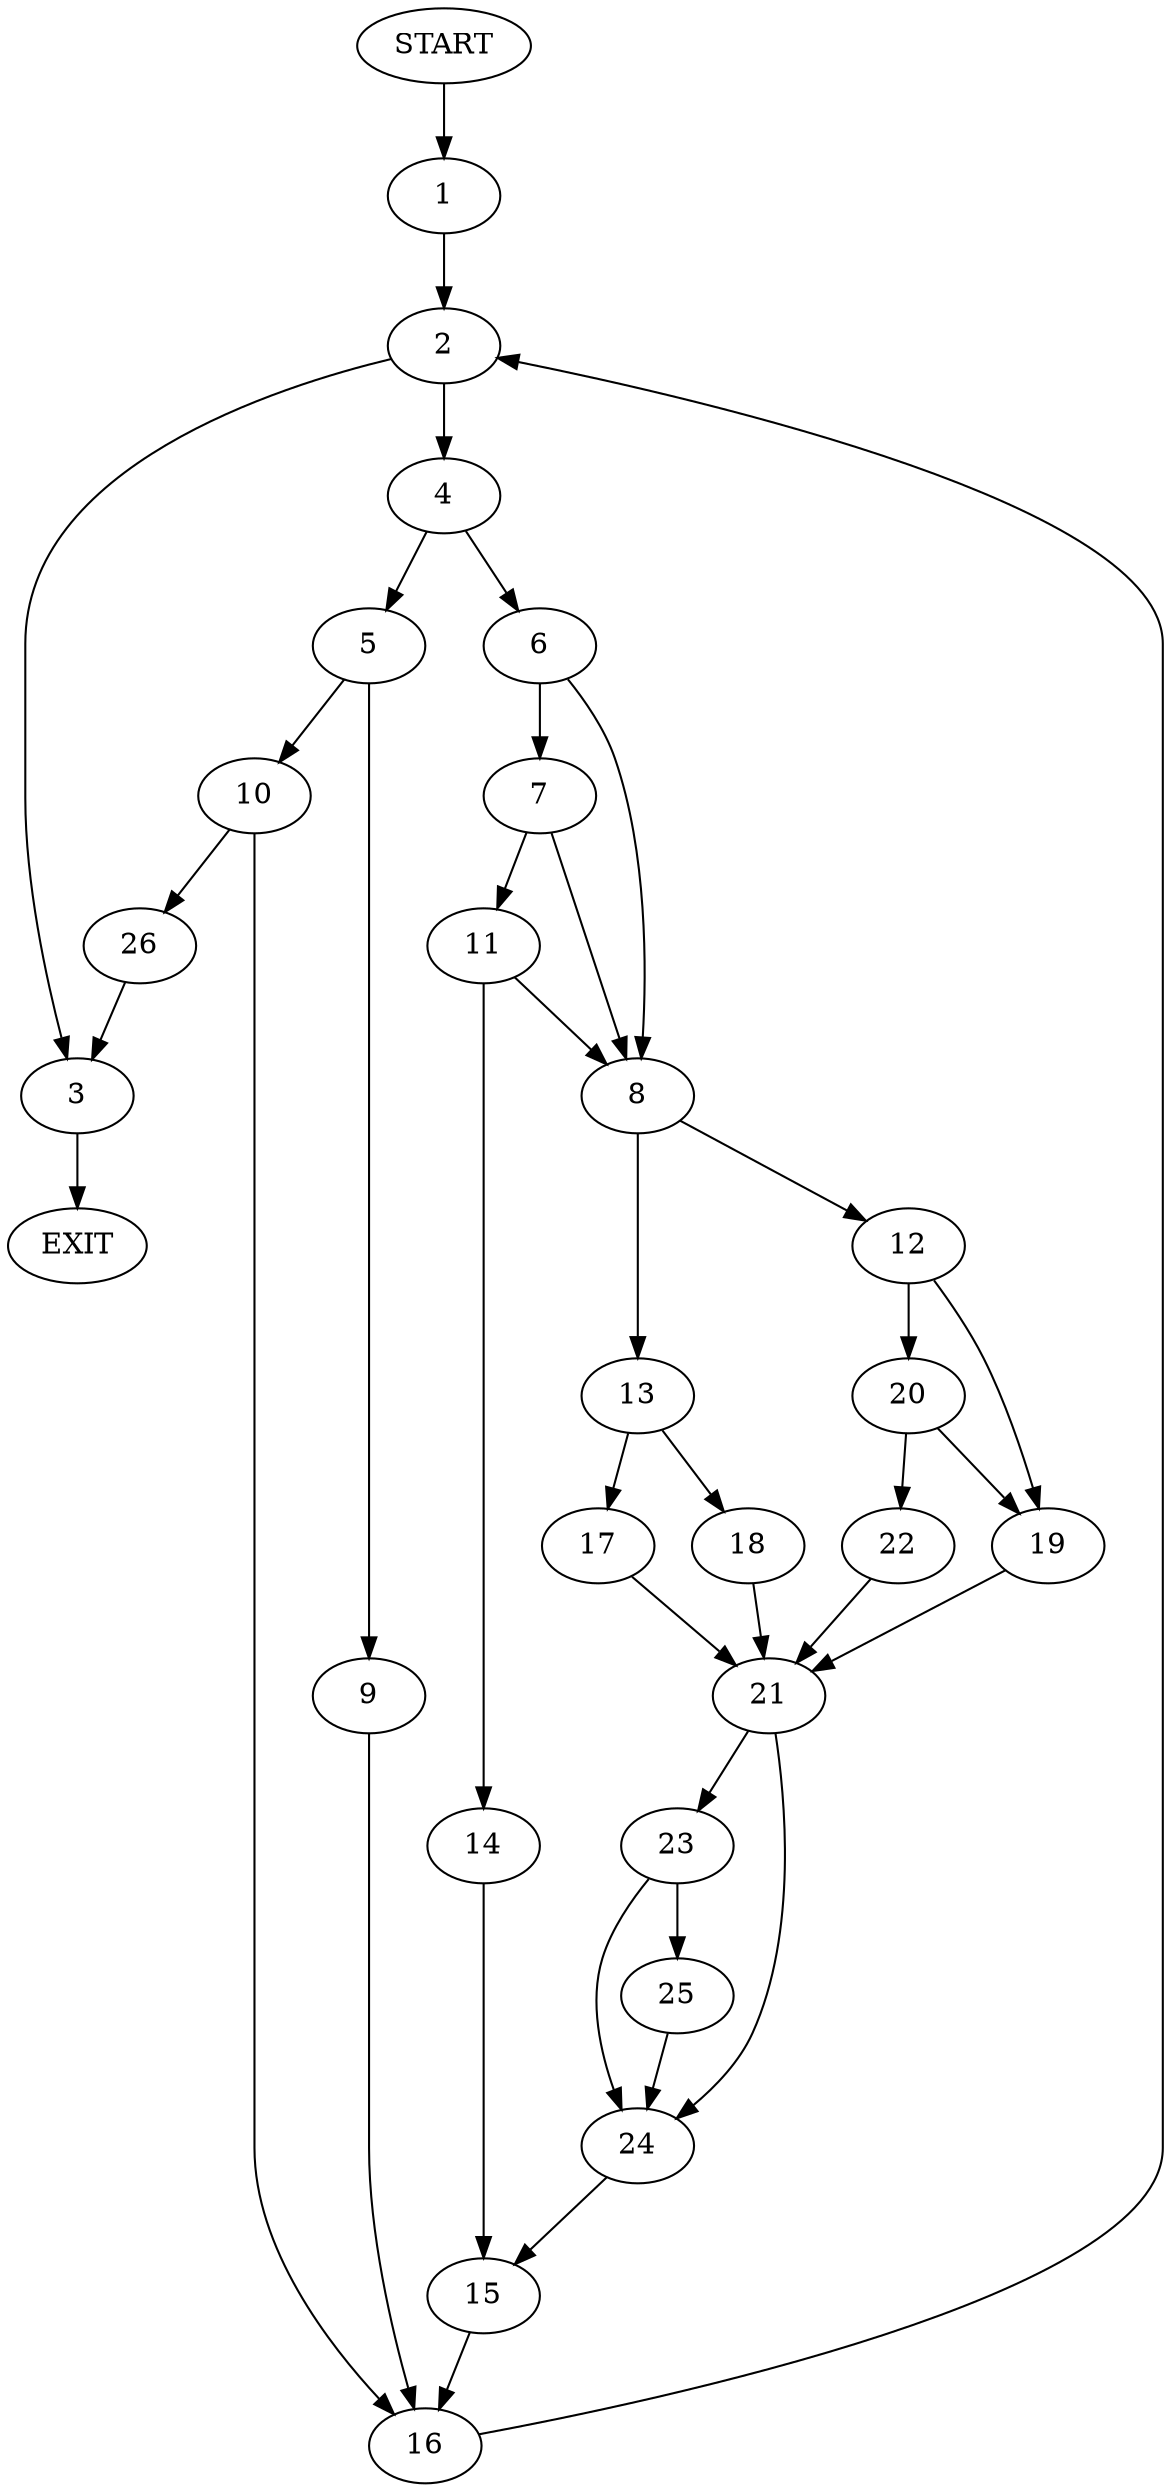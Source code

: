 digraph {
0 [label="START"]
27 [label="EXIT"]
0 -> 1
1 -> 2
2 -> 3
2 -> 4
3 -> 27
4 -> 5
4 -> 6
6 -> 7
6 -> 8
5 -> 9
5 -> 10
7 -> 11
7 -> 8
8 -> 12
8 -> 13
11 -> 14
11 -> 8
14 -> 15
15 -> 16
13 -> 17
13 -> 18
12 -> 19
12 -> 20
19 -> 21
20 -> 22
20 -> 19
22 -> 21
21 -> 23
21 -> 24
17 -> 21
18 -> 21
23 -> 25
23 -> 24
24 -> 15
25 -> 24
16 -> 2
10 -> 16
10 -> 26
9 -> 16
26 -> 3
}
